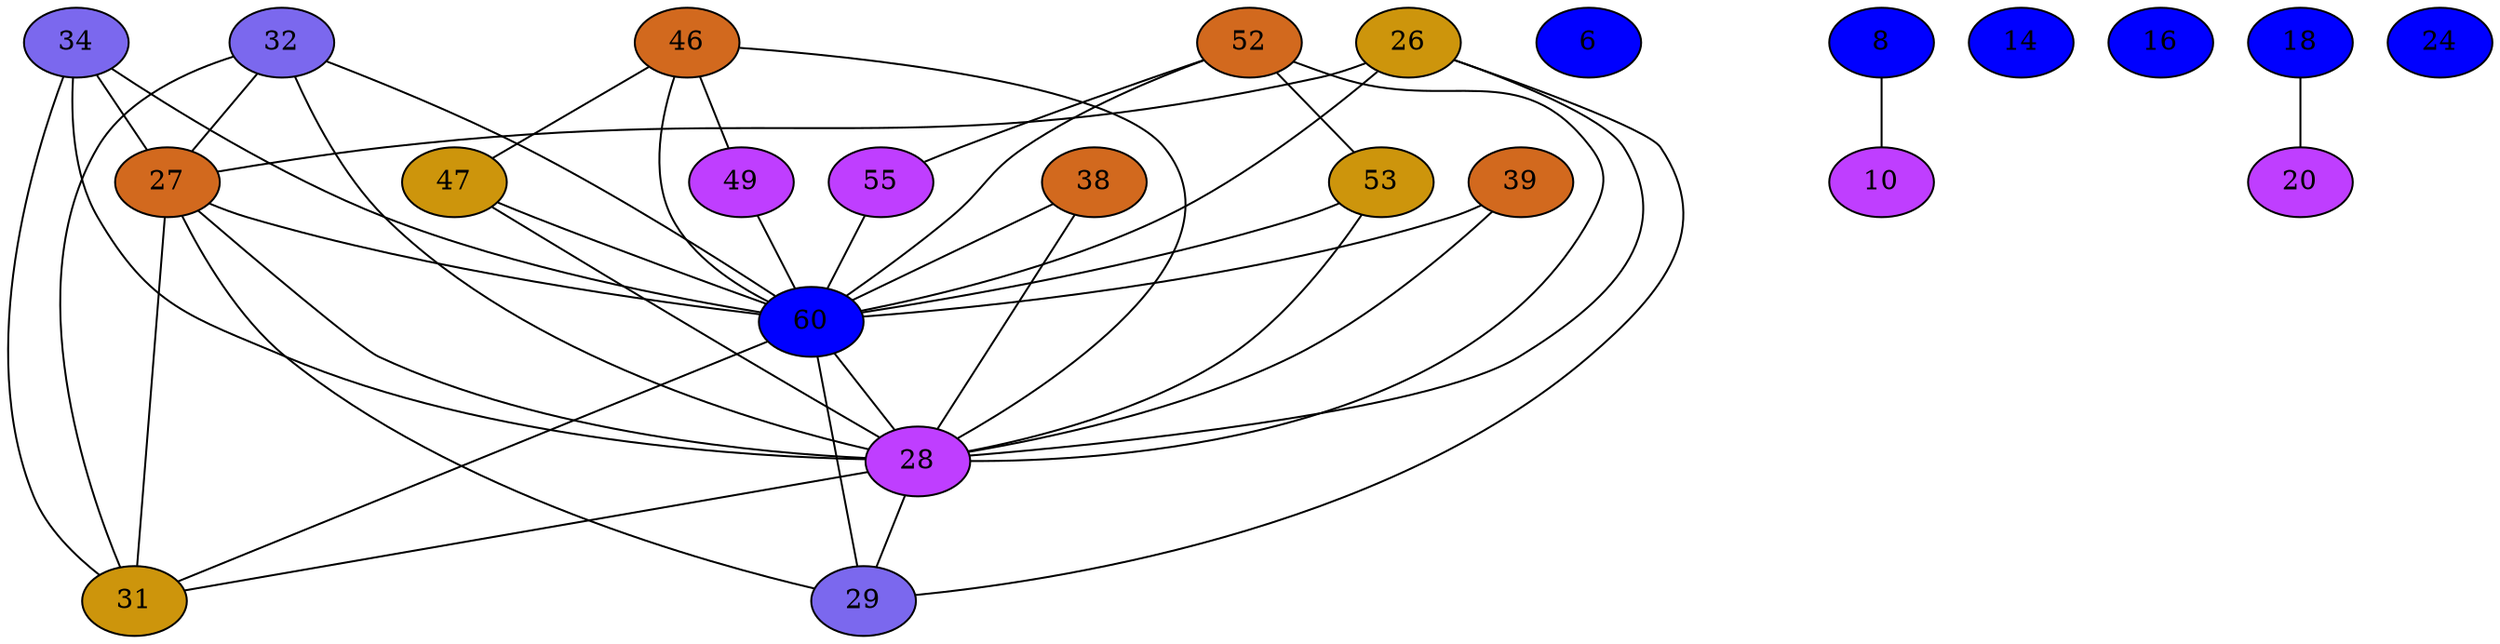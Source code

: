 strict graph {
32[label="32" style=filled fillcolor="mediumslateblue"];
32 -- 27
32 -- 60
32 -- 28
32 -- 31
34[label="34" style=filled fillcolor="mediumslateblue"];
34 -- 27
34 -- 60
34 -- 28
34 -- 31
6[label="6" style=filled fillcolor="blue1"];
38[label="38" style=filled fillcolor="chocolate"];
38 -- 60
38 -- 28
39[label="39" style=filled fillcolor="chocolate"];
39 -- 60
39 -- 28
8[label="8" style=filled fillcolor="blue1"];
8 -- 10
10[label="10" style=filled fillcolor="darkorchid1"];
10 -- 8
14[label="14" style=filled fillcolor="blue1"];
46[label="46" style=filled fillcolor="chocolate"];
46 -- 49
46 -- 60
46 -- 28
46 -- 47
47[label="47" style=filled fillcolor="darkgoldenrod3"];
47 -- 60
47 -- 28
47 -- 46
16[label="16" style=filled fillcolor="blue1"];
49[label="49" style=filled fillcolor="darkorchid1"];
49 -- 60
49 -- 46
18[label="18" style=filled fillcolor="blue1"];
18 -- 20
20[label="20" style=filled fillcolor="darkorchid1"];
20 -- 18
52[label="52" style=filled fillcolor="chocolate"];
52 -- 53
52 -- 55
52 -- 60
52 -- 28
53[label="53" style=filled fillcolor="darkgoldenrod3"];
53 -- 52
53 -- 60
53 -- 28
55[label="55" style=filled fillcolor="darkorchid1"];
55 -- 52
55 -- 60
24[label="24" style=filled fillcolor="blue1"];
26[label="26" style=filled fillcolor="darkgoldenrod3"];
26 -- 27
26 -- 28
26 -- 60
26 -- 29
27[label="27" style=filled fillcolor="chocolate"];
27 -- 32
27 -- 34
27 -- 26
27 -- 28
27 -- 60
27 -- 29
27 -- 31
60[label="60" style=filled fillcolor="blue1"];
60 -- 32
60 -- 34
60 -- 38
60 -- 39
60 -- 46
60 -- 47
60 -- 49
60 -- 52
60 -- 53
60 -- 55
60 -- 26
60 -- 27
60 -- 28
60 -- 29
60 -- 31
28[label="28" style=filled fillcolor="darkorchid1"];
28 -- 32
28 -- 34
28 -- 38
28 -- 39
28 -- 46
28 -- 47
28 -- 52
28 -- 53
28 -- 26
28 -- 27
28 -- 60
28 -- 29
28 -- 31
29[label="29" style=filled fillcolor="mediumslateblue"];
29 -- 26
29 -- 27
29 -- 60
29 -- 28
31[label="31" style=filled fillcolor="darkgoldenrod3"];
31 -- 32
31 -- 34
31 -- 27
31 -- 60
31 -- 28
}